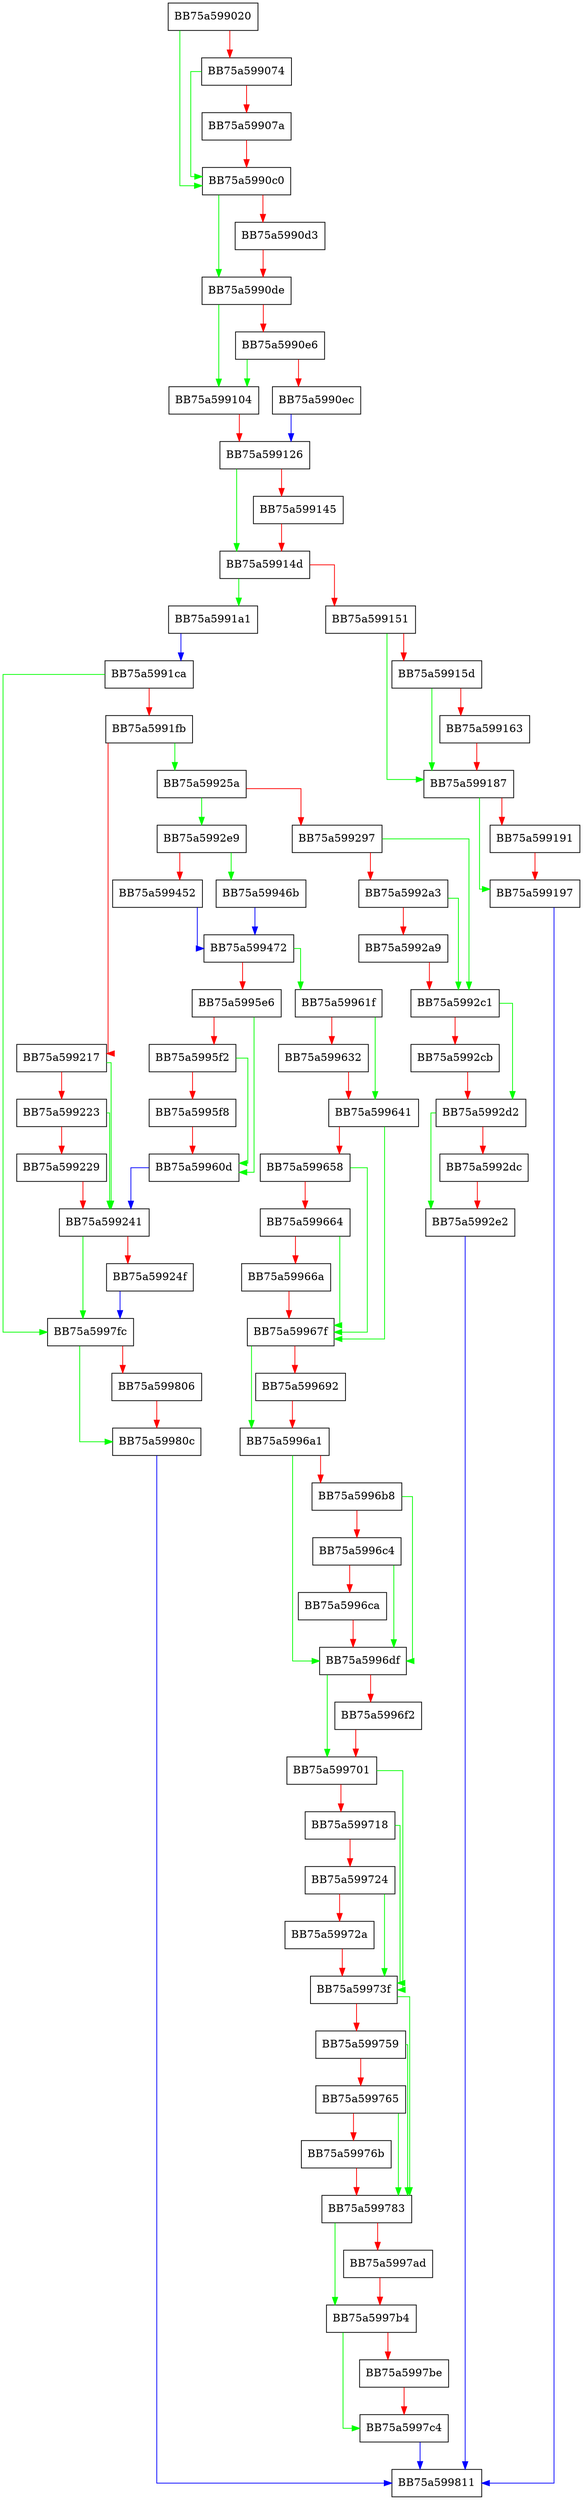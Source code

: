 digraph ServerStartServer {
  node [shape="box"];
  graph [splines=ortho];
  BB75a599020 -> BB75a5990c0 [color="green"];
  BB75a599020 -> BB75a599074 [color="red"];
  BB75a599074 -> BB75a5990c0 [color="green"];
  BB75a599074 -> BB75a59907a [color="red"];
  BB75a59907a -> BB75a5990c0 [color="red"];
  BB75a5990c0 -> BB75a5990de [color="green"];
  BB75a5990c0 -> BB75a5990d3 [color="red"];
  BB75a5990d3 -> BB75a5990de [color="red"];
  BB75a5990de -> BB75a599104 [color="green"];
  BB75a5990de -> BB75a5990e6 [color="red"];
  BB75a5990e6 -> BB75a599104 [color="green"];
  BB75a5990e6 -> BB75a5990ec [color="red"];
  BB75a5990ec -> BB75a599126 [color="blue"];
  BB75a599104 -> BB75a599126 [color="red"];
  BB75a599126 -> BB75a59914d [color="green"];
  BB75a599126 -> BB75a599145 [color="red"];
  BB75a599145 -> BB75a59914d [color="red"];
  BB75a59914d -> BB75a5991a1 [color="green"];
  BB75a59914d -> BB75a599151 [color="red"];
  BB75a599151 -> BB75a599187 [color="green"];
  BB75a599151 -> BB75a59915d [color="red"];
  BB75a59915d -> BB75a599187 [color="green"];
  BB75a59915d -> BB75a599163 [color="red"];
  BB75a599163 -> BB75a599187 [color="red"];
  BB75a599187 -> BB75a599197 [color="green"];
  BB75a599187 -> BB75a599191 [color="red"];
  BB75a599191 -> BB75a599197 [color="red"];
  BB75a599197 -> BB75a599811 [color="blue"];
  BB75a5991a1 -> BB75a5991ca [color="blue"];
  BB75a5991ca -> BB75a5997fc [color="green"];
  BB75a5991ca -> BB75a5991fb [color="red"];
  BB75a5991fb -> BB75a59925a [color="green"];
  BB75a5991fb -> BB75a599217 [color="red"];
  BB75a599217 -> BB75a599241 [color="green"];
  BB75a599217 -> BB75a599223 [color="red"];
  BB75a599223 -> BB75a599241 [color="green"];
  BB75a599223 -> BB75a599229 [color="red"];
  BB75a599229 -> BB75a599241 [color="red"];
  BB75a599241 -> BB75a5997fc [color="green"];
  BB75a599241 -> BB75a59924f [color="red"];
  BB75a59924f -> BB75a5997fc [color="blue"];
  BB75a59925a -> BB75a5992e9 [color="green"];
  BB75a59925a -> BB75a599297 [color="red"];
  BB75a599297 -> BB75a5992c1 [color="green"];
  BB75a599297 -> BB75a5992a3 [color="red"];
  BB75a5992a3 -> BB75a5992c1 [color="green"];
  BB75a5992a3 -> BB75a5992a9 [color="red"];
  BB75a5992a9 -> BB75a5992c1 [color="red"];
  BB75a5992c1 -> BB75a5992d2 [color="green"];
  BB75a5992c1 -> BB75a5992cb [color="red"];
  BB75a5992cb -> BB75a5992d2 [color="red"];
  BB75a5992d2 -> BB75a5992e2 [color="green"];
  BB75a5992d2 -> BB75a5992dc [color="red"];
  BB75a5992dc -> BB75a5992e2 [color="red"];
  BB75a5992e2 -> BB75a599811 [color="blue"];
  BB75a5992e9 -> BB75a59946b [color="green"];
  BB75a5992e9 -> BB75a599452 [color="red"];
  BB75a599452 -> BB75a599472 [color="blue"];
  BB75a59946b -> BB75a599472 [color="blue"];
  BB75a599472 -> BB75a59961f [color="green"];
  BB75a599472 -> BB75a5995e6 [color="red"];
  BB75a5995e6 -> BB75a59960d [color="green"];
  BB75a5995e6 -> BB75a5995f2 [color="red"];
  BB75a5995f2 -> BB75a59960d [color="green"];
  BB75a5995f2 -> BB75a5995f8 [color="red"];
  BB75a5995f8 -> BB75a59960d [color="red"];
  BB75a59960d -> BB75a599241 [color="blue"];
  BB75a59961f -> BB75a599641 [color="green"];
  BB75a59961f -> BB75a599632 [color="red"];
  BB75a599632 -> BB75a599641 [color="red"];
  BB75a599641 -> BB75a59967f [color="green"];
  BB75a599641 -> BB75a599658 [color="red"];
  BB75a599658 -> BB75a59967f [color="green"];
  BB75a599658 -> BB75a599664 [color="red"];
  BB75a599664 -> BB75a59967f [color="green"];
  BB75a599664 -> BB75a59966a [color="red"];
  BB75a59966a -> BB75a59967f [color="red"];
  BB75a59967f -> BB75a5996a1 [color="green"];
  BB75a59967f -> BB75a599692 [color="red"];
  BB75a599692 -> BB75a5996a1 [color="red"];
  BB75a5996a1 -> BB75a5996df [color="green"];
  BB75a5996a1 -> BB75a5996b8 [color="red"];
  BB75a5996b8 -> BB75a5996df [color="green"];
  BB75a5996b8 -> BB75a5996c4 [color="red"];
  BB75a5996c4 -> BB75a5996df [color="green"];
  BB75a5996c4 -> BB75a5996ca [color="red"];
  BB75a5996ca -> BB75a5996df [color="red"];
  BB75a5996df -> BB75a599701 [color="green"];
  BB75a5996df -> BB75a5996f2 [color="red"];
  BB75a5996f2 -> BB75a599701 [color="red"];
  BB75a599701 -> BB75a59973f [color="green"];
  BB75a599701 -> BB75a599718 [color="red"];
  BB75a599718 -> BB75a59973f [color="green"];
  BB75a599718 -> BB75a599724 [color="red"];
  BB75a599724 -> BB75a59973f [color="green"];
  BB75a599724 -> BB75a59972a [color="red"];
  BB75a59972a -> BB75a59973f [color="red"];
  BB75a59973f -> BB75a599783 [color="green"];
  BB75a59973f -> BB75a599759 [color="red"];
  BB75a599759 -> BB75a599783 [color="green"];
  BB75a599759 -> BB75a599765 [color="red"];
  BB75a599765 -> BB75a599783 [color="green"];
  BB75a599765 -> BB75a59976b [color="red"];
  BB75a59976b -> BB75a599783 [color="red"];
  BB75a599783 -> BB75a5997b4 [color="green"];
  BB75a599783 -> BB75a5997ad [color="red"];
  BB75a5997ad -> BB75a5997b4 [color="red"];
  BB75a5997b4 -> BB75a5997c4 [color="green"];
  BB75a5997b4 -> BB75a5997be [color="red"];
  BB75a5997be -> BB75a5997c4 [color="red"];
  BB75a5997c4 -> BB75a599811 [color="blue"];
  BB75a5997fc -> BB75a59980c [color="green"];
  BB75a5997fc -> BB75a599806 [color="red"];
  BB75a599806 -> BB75a59980c [color="red"];
  BB75a59980c -> BB75a599811 [color="blue"];
}